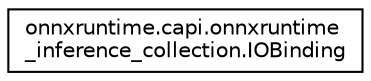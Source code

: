 digraph "Graphical Class Hierarchy"
{
 // LATEX_PDF_SIZE
  edge [fontname="Helvetica",fontsize="10",labelfontname="Helvetica",labelfontsize="10"];
  node [fontname="Helvetica",fontsize="10",shape=record];
  rankdir="LR";
  Node0 [label="onnxruntime.capi.onnxruntime\l_inference_collection.IOBinding",height=0.2,width=0.4,color="black", fillcolor="white", style="filled",URL="$classonnxruntime_1_1capi_1_1onnxruntime__inference__collection_1_1IOBinding.html",tooltip=" "];
}
